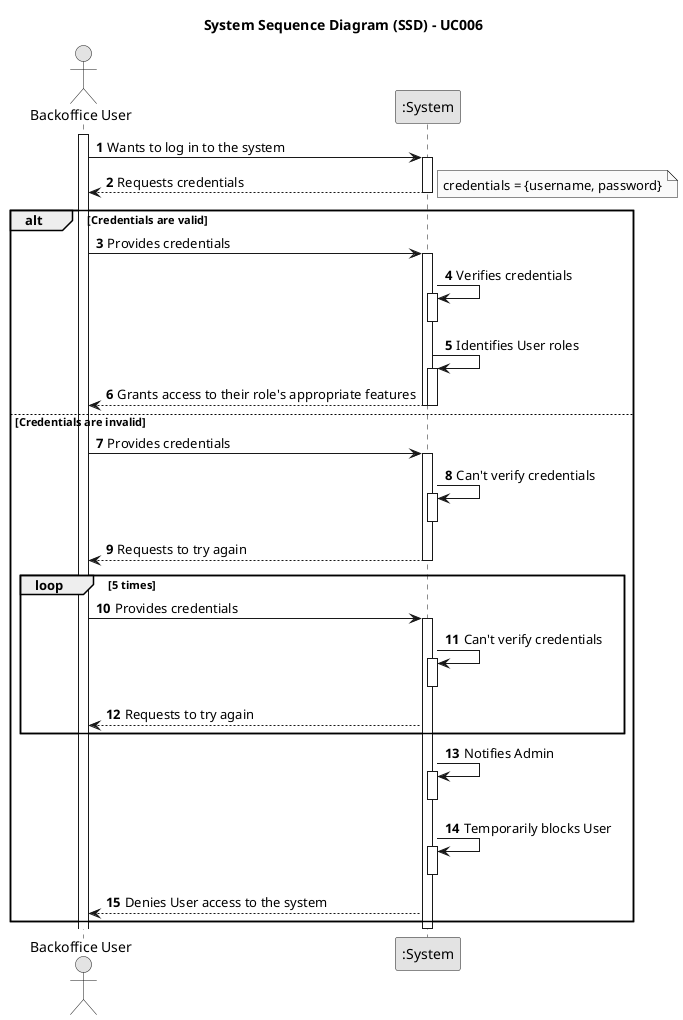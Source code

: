 @startuml "uc006-system-sequence-diagram"
skinparam monochrome true
skinparam packageStyle rectangle
skinparam shadowing false

autonumber 1

title System Sequence Diagram (SSD) - UC006
actor "Backoffice User" as BackofficeUser
participant ":System" as System

activate BackofficeUser

BackofficeUser -> System: Wants to log in to the system

activate System
    System --> BackofficeUser: Requests credentials
    note right: credentials = {username, password}
    deactivate System

        alt Credentials are valid
            BackofficeUser -> System: Provides credentials
            activate System
                System -> System: Verifies credentials
                activate System
                deactivate System
                    System -> System: Identifies User roles
                    activate System
                    System --> BackofficeUser: Grants access to their role's appropriate features
                    deactivate System
            deactivate System
        else Credentials are invalid
            BackofficeUser -> System: Provides credentials
            activate System
                System -> System: Can't verify credentials
                activate System
                deactivate System
                    System --> BackofficeUser: Requests to try again
            deactivate System

            loop 5 times
                BackofficeUser -> System: Provides credentials
                activate System
                    System -> System: Can't verify credentials
                    activate System
                    deactivate System
                        System --> BackofficeUser: Requests to try again
            end
            
            System -> System: Notifies Admin
                activate System
                deactivate System
            System -> System: Temporarily blocks User
                activate System
                deactivate System

        System --> BackofficeUser: Denies User access to the system
        end

    deactivate System

@enduml